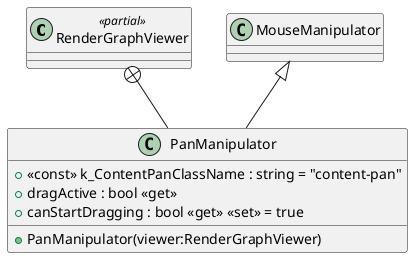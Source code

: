@startuml
class RenderGraphViewer <<partial>> {
}
class PanManipulator {
    + <<const>> k_ContentPanClassName : string = "content-pan"
    + dragActive : bool <<get>>
    + canStartDragging : bool <<get>> <<set>> = true
    + PanManipulator(viewer:RenderGraphViewer)
}
RenderGraphViewer +-- PanManipulator
MouseManipulator <|-- PanManipulator
@enduml
